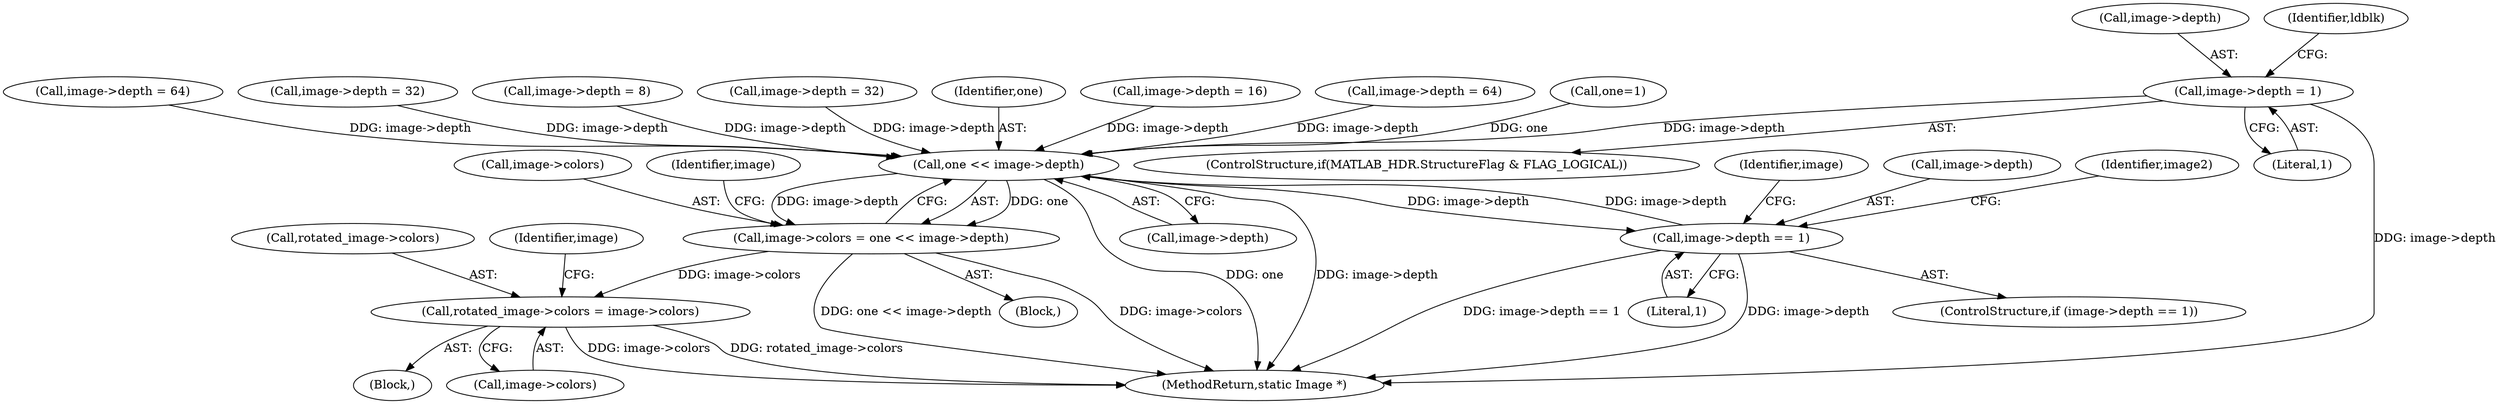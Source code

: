 digraph "0_ImageMagick_8a370f9ab120faf182aa160900ba692ba8e2bcf0@pointer" {
"1000799" [label="(Call,image->depth = 1)"];
"1000990" [label="(Call,one << image->depth)"];
"1000986" [label="(Call,image->colors = one << image->depth)"];
"1001539" [label="(Call,rotated_image->colors = image->colors)"];
"1001483" [label="(Call,image->depth == 1)"];
"1000799" [label="(Call,image->depth = 1)"];
"1000991" [label="(Identifier,one)"];
"1000992" [label="(Call,image->depth)"];
"1000803" [label="(Literal,1)"];
"1001483" [label="(Call,image->depth == 1)"];
"1000800" [label="(Call,image->depth)"];
"1000823" [label="(Call,image->depth = 16)"];
"1000863" [label="(Call,image->depth = 64)"];
"1001482" [label="(ControlStructure,if (image->depth == 1))"];
"1000983" [label="(Call,one=1)"];
"1001490" [label="(Identifier,image)"];
"1000811" [label="(Identifier,ldblk)"];
"1000914" [label="(Call,image->depth = 64)"];
"1000999" [label="(Identifier,image)"];
"1000882" [label="(Call,image->depth = 32)"];
"1000986" [label="(Call,image->colors = one << image->depth)"];
"1001512" [label="(Block,)"];
"1000805" [label="(Call,image->depth = 8)"];
"1001811" [label="(MethodReturn,static Image *)"];
"1000987" [label="(Call,image->colors)"];
"1001487" [label="(Literal,1)"];
"1000407" [label="(Block,)"];
"1001540" [label="(Call,rotated_image->colors)"];
"1001484" [label="(Call,image->depth)"];
"1001495" [label="(Identifier,image2)"];
"1000843" [label="(Call,image->depth = 32)"];
"1001548" [label="(Identifier,image)"];
"1001539" [label="(Call,rotated_image->colors = image->colors)"];
"1000793" [label="(ControlStructure,if(MATLAB_HDR.StructureFlag & FLAG_LOGICAL))"];
"1000990" [label="(Call,one << image->depth)"];
"1001543" [label="(Call,image->colors)"];
"1000799" -> "1000793"  [label="AST: "];
"1000799" -> "1000803"  [label="CFG: "];
"1000800" -> "1000799"  [label="AST: "];
"1000803" -> "1000799"  [label="AST: "];
"1000811" -> "1000799"  [label="CFG: "];
"1000799" -> "1001811"  [label="DDG: image->depth"];
"1000799" -> "1000990"  [label="DDG: image->depth"];
"1000990" -> "1000986"  [label="AST: "];
"1000990" -> "1000992"  [label="CFG: "];
"1000991" -> "1000990"  [label="AST: "];
"1000992" -> "1000990"  [label="AST: "];
"1000986" -> "1000990"  [label="CFG: "];
"1000990" -> "1001811"  [label="DDG: one"];
"1000990" -> "1001811"  [label="DDG: image->depth"];
"1000990" -> "1000986"  [label="DDG: one"];
"1000990" -> "1000986"  [label="DDG: image->depth"];
"1000983" -> "1000990"  [label="DDG: one"];
"1000882" -> "1000990"  [label="DDG: image->depth"];
"1000843" -> "1000990"  [label="DDG: image->depth"];
"1000863" -> "1000990"  [label="DDG: image->depth"];
"1000914" -> "1000990"  [label="DDG: image->depth"];
"1001483" -> "1000990"  [label="DDG: image->depth"];
"1000823" -> "1000990"  [label="DDG: image->depth"];
"1000805" -> "1000990"  [label="DDG: image->depth"];
"1000990" -> "1001483"  [label="DDG: image->depth"];
"1000986" -> "1000407"  [label="AST: "];
"1000987" -> "1000986"  [label="AST: "];
"1000999" -> "1000986"  [label="CFG: "];
"1000986" -> "1001811"  [label="DDG: image->colors"];
"1000986" -> "1001811"  [label="DDG: one << image->depth"];
"1000986" -> "1001539"  [label="DDG: image->colors"];
"1001539" -> "1001512"  [label="AST: "];
"1001539" -> "1001543"  [label="CFG: "];
"1001540" -> "1001539"  [label="AST: "];
"1001543" -> "1001539"  [label="AST: "];
"1001548" -> "1001539"  [label="CFG: "];
"1001539" -> "1001811"  [label="DDG: image->colors"];
"1001539" -> "1001811"  [label="DDG: rotated_image->colors"];
"1001483" -> "1001482"  [label="AST: "];
"1001483" -> "1001487"  [label="CFG: "];
"1001484" -> "1001483"  [label="AST: "];
"1001487" -> "1001483"  [label="AST: "];
"1001490" -> "1001483"  [label="CFG: "];
"1001495" -> "1001483"  [label="CFG: "];
"1001483" -> "1001811"  [label="DDG: image->depth == 1"];
"1001483" -> "1001811"  [label="DDG: image->depth"];
}
